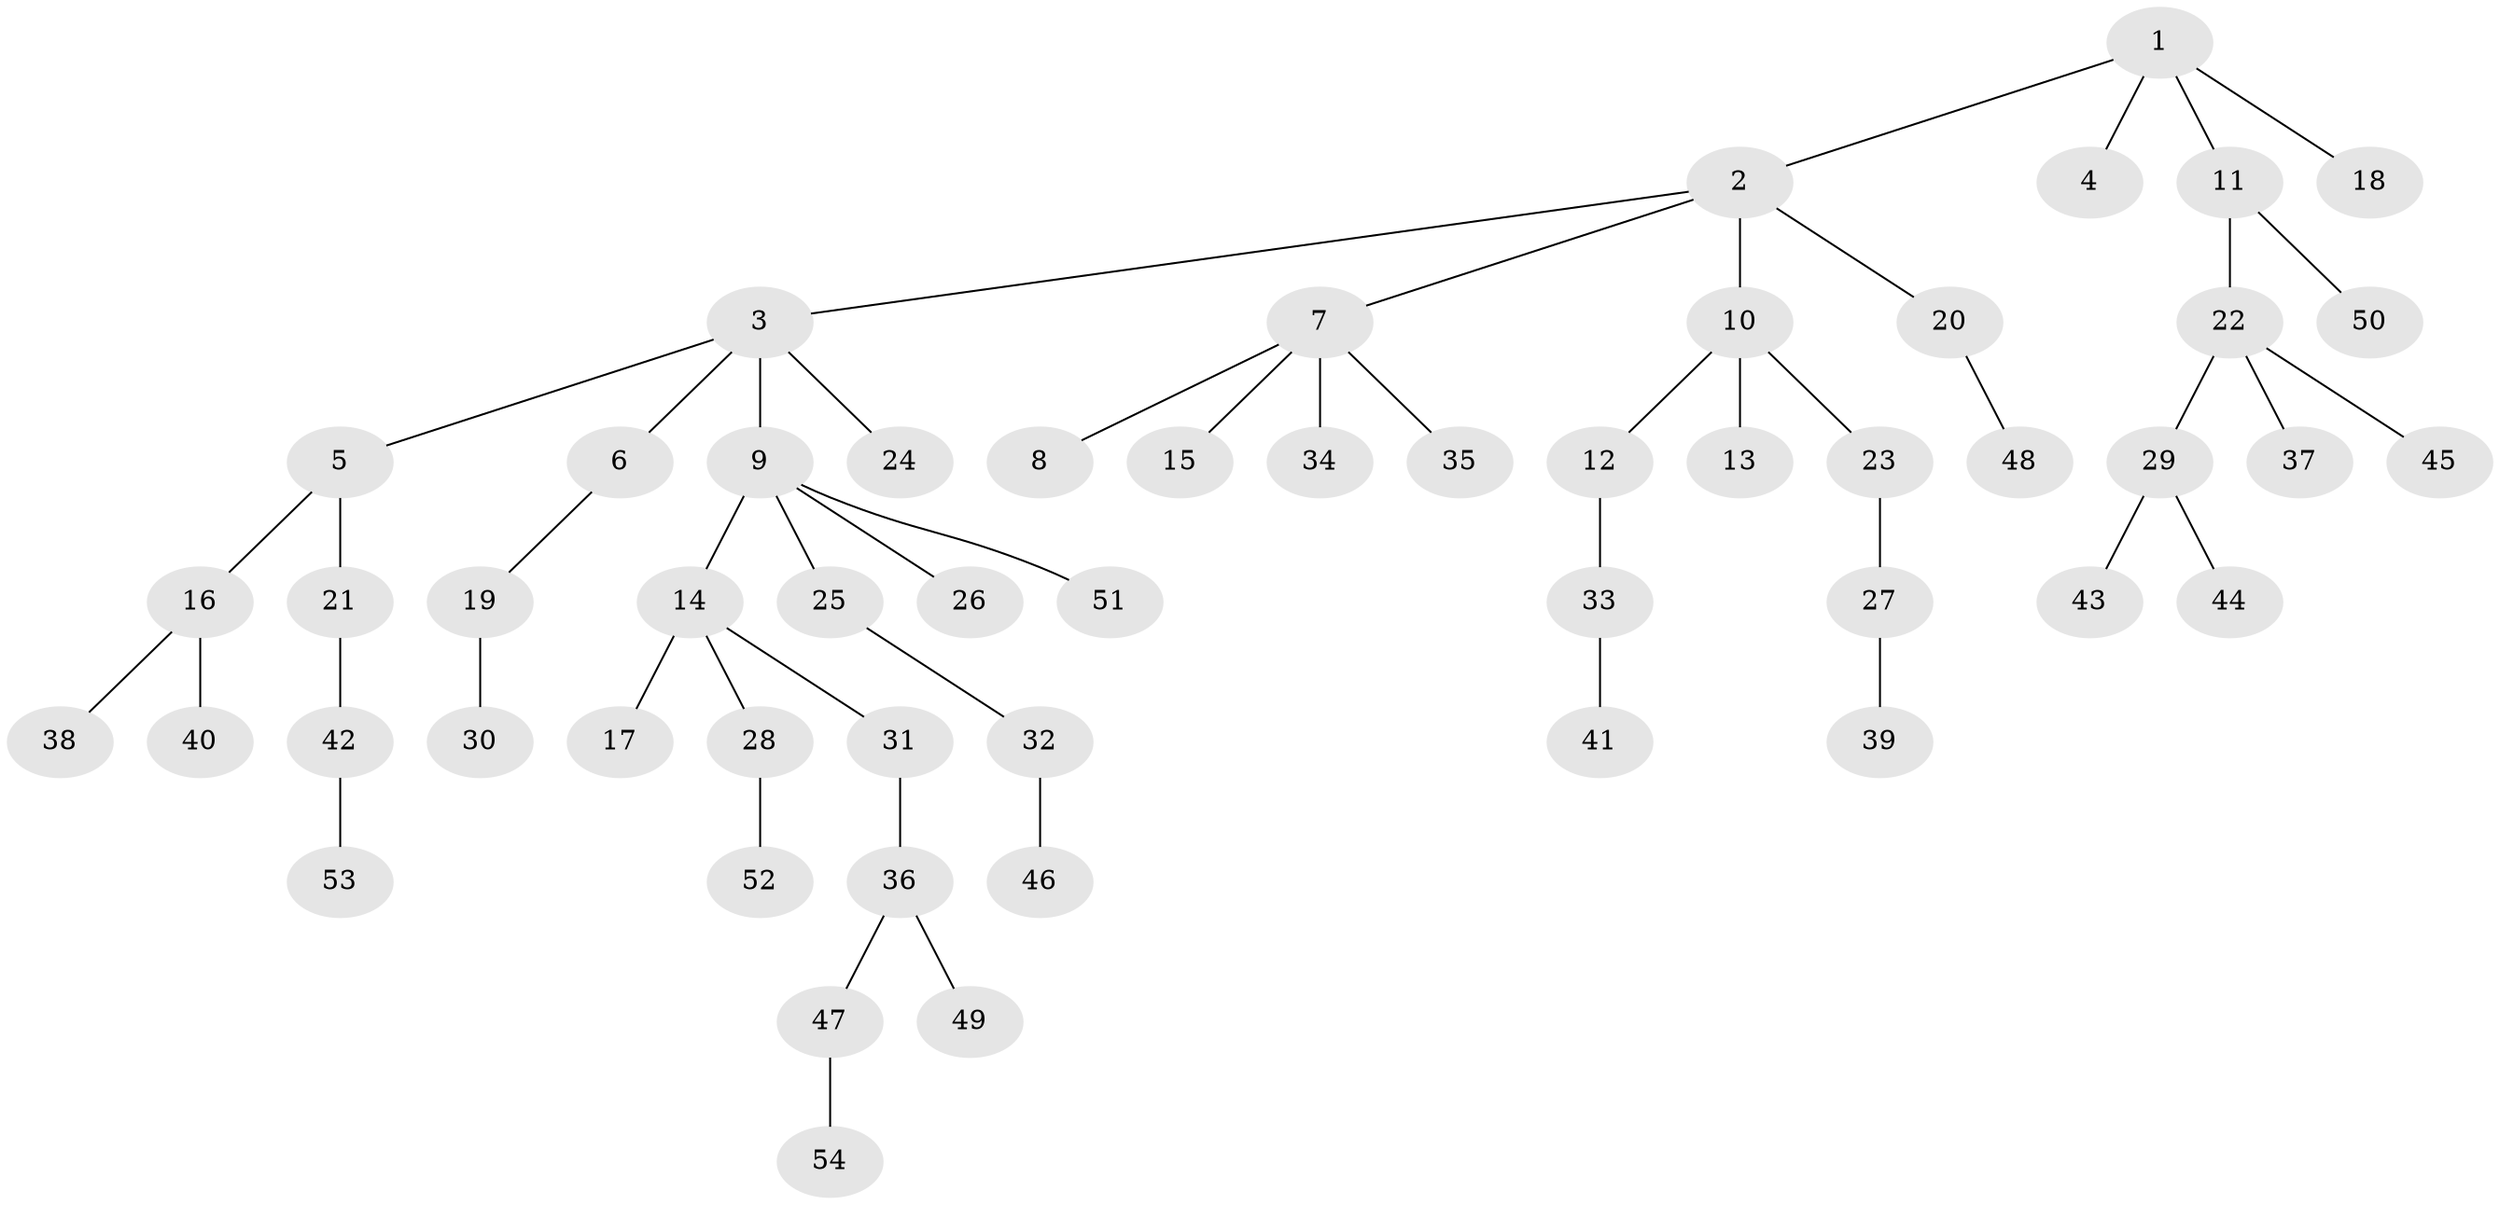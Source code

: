 // coarse degree distribution, {3: 0.10810810810810811, 5: 0.05405405405405406, 6: 0.02702702702702703, 1: 0.5405405405405406, 2: 0.21621621621621623, 4: 0.05405405405405406}
// Generated by graph-tools (version 1.1) at 2025/52/02/27/25 19:52:10]
// undirected, 54 vertices, 53 edges
graph export_dot {
graph [start="1"]
  node [color=gray90,style=filled];
  1;
  2;
  3;
  4;
  5;
  6;
  7;
  8;
  9;
  10;
  11;
  12;
  13;
  14;
  15;
  16;
  17;
  18;
  19;
  20;
  21;
  22;
  23;
  24;
  25;
  26;
  27;
  28;
  29;
  30;
  31;
  32;
  33;
  34;
  35;
  36;
  37;
  38;
  39;
  40;
  41;
  42;
  43;
  44;
  45;
  46;
  47;
  48;
  49;
  50;
  51;
  52;
  53;
  54;
  1 -- 2;
  1 -- 4;
  1 -- 11;
  1 -- 18;
  2 -- 3;
  2 -- 7;
  2 -- 10;
  2 -- 20;
  3 -- 5;
  3 -- 6;
  3 -- 9;
  3 -- 24;
  5 -- 16;
  5 -- 21;
  6 -- 19;
  7 -- 8;
  7 -- 15;
  7 -- 34;
  7 -- 35;
  9 -- 14;
  9 -- 25;
  9 -- 26;
  9 -- 51;
  10 -- 12;
  10 -- 13;
  10 -- 23;
  11 -- 22;
  11 -- 50;
  12 -- 33;
  14 -- 17;
  14 -- 28;
  14 -- 31;
  16 -- 38;
  16 -- 40;
  19 -- 30;
  20 -- 48;
  21 -- 42;
  22 -- 29;
  22 -- 37;
  22 -- 45;
  23 -- 27;
  25 -- 32;
  27 -- 39;
  28 -- 52;
  29 -- 43;
  29 -- 44;
  31 -- 36;
  32 -- 46;
  33 -- 41;
  36 -- 47;
  36 -- 49;
  42 -- 53;
  47 -- 54;
}
